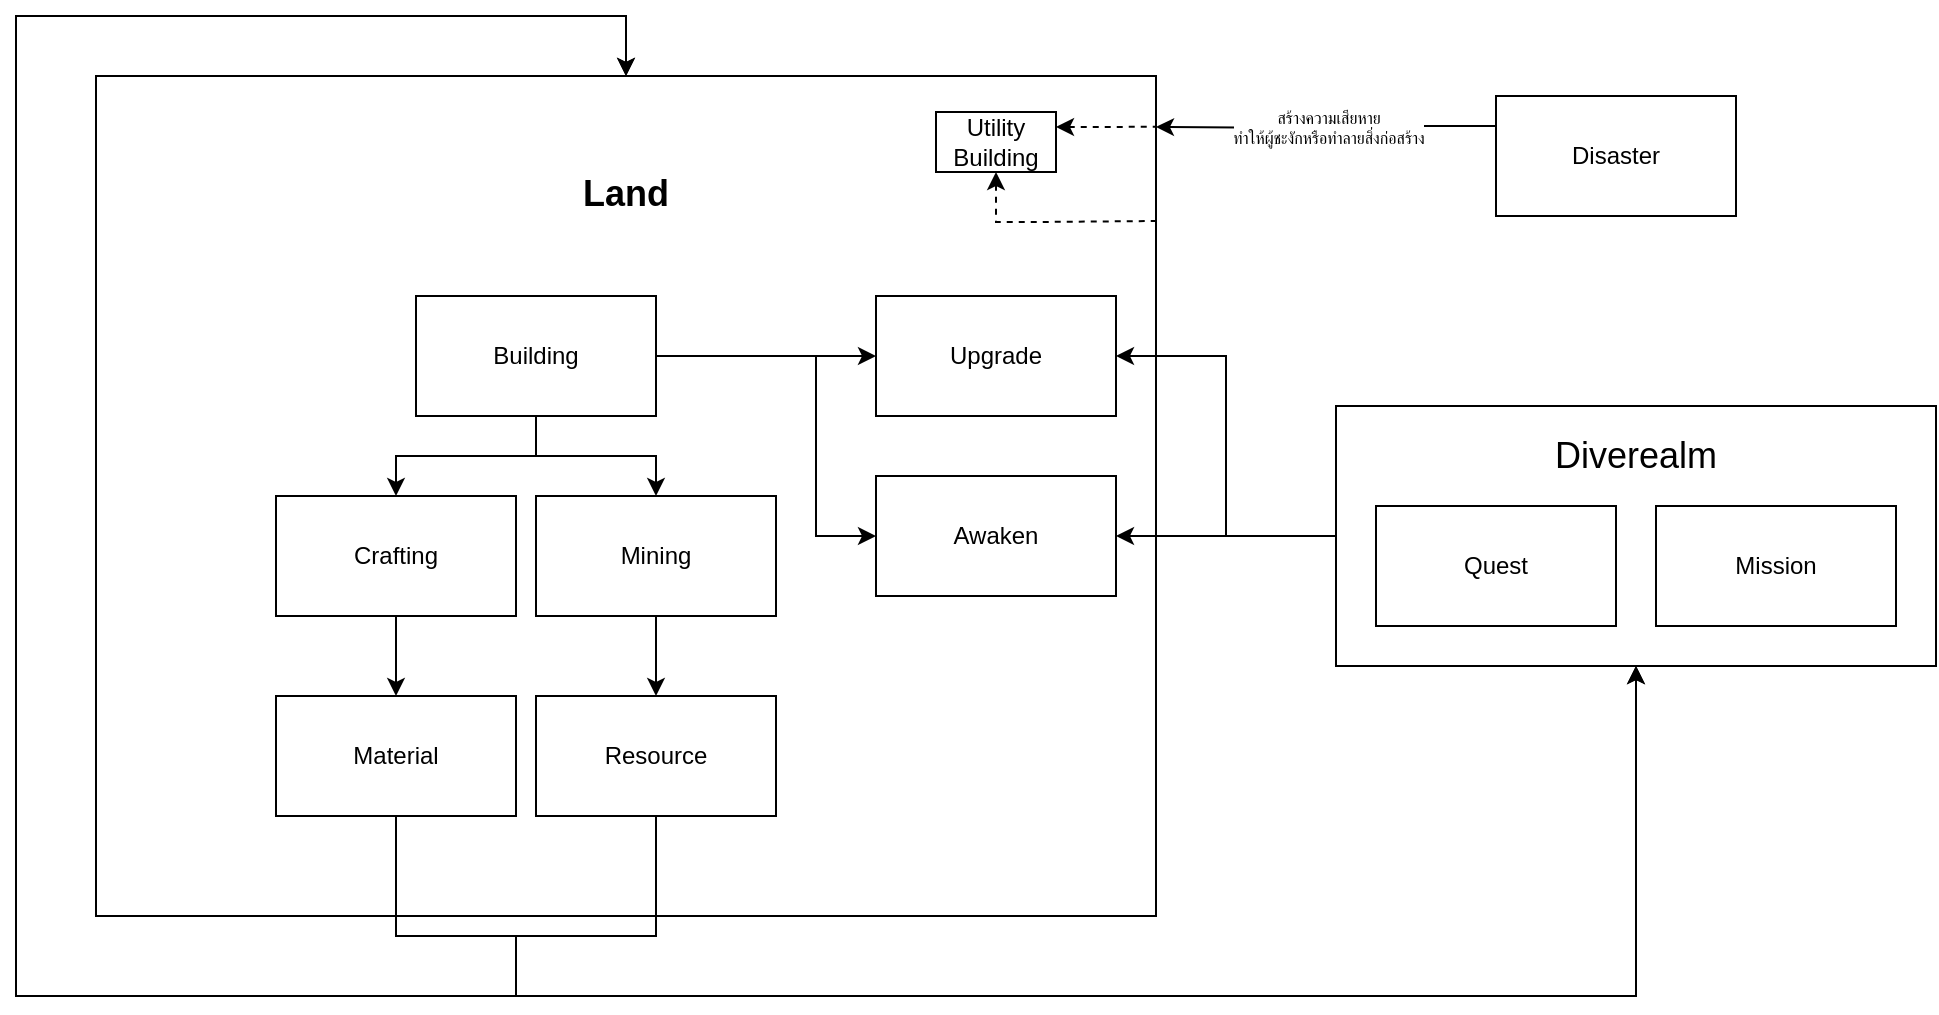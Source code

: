 <mxfile version="18.0.6" type="github">
  <diagram id="onNYkw1IID_RHmXc_cqv" name="Page-1">
    <mxGraphModel dx="2038" dy="1741" grid="1" gridSize="10" guides="1" tooltips="1" connect="1" arrows="1" fold="1" page="1" pageScale="1" pageWidth="850" pageHeight="1100" math="0" shadow="0">
      <root>
        <mxCell id="0" />
        <mxCell id="1" parent="0" />
        <mxCell id="RNy0sMnRU5ny_nNmQBU7-4" value="&lt;font style=&quot;font-size: 18px;&quot;&gt;&lt;b&gt;Land&lt;/b&gt;&lt;/font&gt;&lt;br&gt;&lt;br&gt;&lt;br&gt;&lt;br&gt;&lt;br&gt;&lt;br&gt;&lt;br&gt;&lt;br&gt;&lt;br&gt;&lt;br&gt;&lt;br&gt;&lt;br&gt;&lt;br&gt;&lt;br&gt;&lt;br&gt;&lt;br&gt;&lt;br&gt;&lt;br&gt;&lt;br&gt;&lt;br&gt;&lt;br&gt;&lt;br&gt;" style="rounded=0;whiteSpace=wrap;html=1;" vertex="1" parent="1">
          <mxGeometry x="20" y="-30" width="530" height="420" as="geometry" />
        </mxCell>
        <mxCell id="RNy0sMnRU5ny_nNmQBU7-14" style="edgeStyle=orthogonalEdgeStyle;rounded=0;orthogonalLoop=1;jettySize=auto;html=1;exitX=0.5;exitY=1;exitDx=0;exitDy=0;fontSize=18;" edge="1" parent="1" source="RNy0sMnRU5ny_nNmQBU7-1" target="RNy0sMnRU5ny_nNmQBU7-6">
          <mxGeometry relative="1" as="geometry" />
        </mxCell>
        <mxCell id="RNy0sMnRU5ny_nNmQBU7-1" value="Crafting" style="rounded=0;whiteSpace=wrap;html=1;" vertex="1" parent="1">
          <mxGeometry x="110" y="180" width="120" height="60" as="geometry" />
        </mxCell>
        <mxCell id="RNy0sMnRU5ny_nNmQBU7-15" style="edgeStyle=orthogonalEdgeStyle;rounded=0;orthogonalLoop=1;jettySize=auto;html=1;exitX=0.5;exitY=1;exitDx=0;exitDy=0;fontSize=18;" edge="1" parent="1" source="RNy0sMnRU5ny_nNmQBU7-2" target="RNy0sMnRU5ny_nNmQBU7-5">
          <mxGeometry relative="1" as="geometry" />
        </mxCell>
        <mxCell id="RNy0sMnRU5ny_nNmQBU7-2" value="Mining" style="rounded=0;whiteSpace=wrap;html=1;" vertex="1" parent="1">
          <mxGeometry x="240" y="180" width="120" height="60" as="geometry" />
        </mxCell>
        <mxCell id="RNy0sMnRU5ny_nNmQBU7-12" style="edgeStyle=orthogonalEdgeStyle;rounded=0;orthogonalLoop=1;jettySize=auto;html=1;exitX=0.5;exitY=1;exitDx=0;exitDy=0;fontSize=18;" edge="1" parent="1" source="RNy0sMnRU5ny_nNmQBU7-3" target="RNy0sMnRU5ny_nNmQBU7-1">
          <mxGeometry relative="1" as="geometry" />
        </mxCell>
        <mxCell id="RNy0sMnRU5ny_nNmQBU7-13" style="edgeStyle=orthogonalEdgeStyle;rounded=0;orthogonalLoop=1;jettySize=auto;html=1;exitX=0.5;exitY=1;exitDx=0;exitDy=0;fontSize=18;" edge="1" parent="1" source="RNy0sMnRU5ny_nNmQBU7-3" target="RNy0sMnRU5ny_nNmQBU7-2">
          <mxGeometry relative="1" as="geometry" />
        </mxCell>
        <mxCell id="RNy0sMnRU5ny_nNmQBU7-26" style="edgeStyle=orthogonalEdgeStyle;rounded=0;orthogonalLoop=1;jettySize=auto;html=1;exitX=1;exitY=0.5;exitDx=0;exitDy=0;fontSize=8;startArrow=none;startFill=0;endArrow=classic;endFill=1;" edge="1" parent="1" source="RNy0sMnRU5ny_nNmQBU7-3" target="RNy0sMnRU5ny_nNmQBU7-25">
          <mxGeometry relative="1" as="geometry" />
        </mxCell>
        <mxCell id="RNy0sMnRU5ny_nNmQBU7-29" style="edgeStyle=orthogonalEdgeStyle;rounded=0;orthogonalLoop=1;jettySize=auto;html=1;exitX=1;exitY=0.5;exitDx=0;exitDy=0;entryX=0;entryY=0.5;entryDx=0;entryDy=0;fontSize=8;startArrow=none;startFill=0;endArrow=classic;endFill=1;" edge="1" parent="1" source="RNy0sMnRU5ny_nNmQBU7-3" target="RNy0sMnRU5ny_nNmQBU7-28">
          <mxGeometry relative="1" as="geometry">
            <Array as="points">
              <mxPoint x="380" y="110" />
              <mxPoint x="380" y="200" />
            </Array>
          </mxGeometry>
        </mxCell>
        <mxCell id="RNy0sMnRU5ny_nNmQBU7-3" value="Building" style="rounded=0;whiteSpace=wrap;html=1;" vertex="1" parent="1">
          <mxGeometry x="180" y="80" width="120" height="60" as="geometry" />
        </mxCell>
        <mxCell id="RNy0sMnRU5ny_nNmQBU7-22" style="edgeStyle=orthogonalEdgeStyle;rounded=0;orthogonalLoop=1;jettySize=auto;html=1;exitX=0.5;exitY=1;exitDx=0;exitDy=0;entryX=0.5;entryY=0;entryDx=0;entryDy=0;fontSize=8;startArrow=none;startFill=0;endArrow=classic;endFill=1;" edge="1" parent="1" source="RNy0sMnRU5ny_nNmQBU7-5" target="RNy0sMnRU5ny_nNmQBU7-4">
          <mxGeometry relative="1" as="geometry">
            <Array as="points">
              <mxPoint x="300" y="400" />
              <mxPoint x="230" y="400" />
              <mxPoint x="230" y="430" />
              <mxPoint x="-20" y="430" />
              <mxPoint x="-20" y="-60" />
              <mxPoint x="285" y="-60" />
            </Array>
          </mxGeometry>
        </mxCell>
        <mxCell id="RNy0sMnRU5ny_nNmQBU7-23" style="edgeStyle=orthogonalEdgeStyle;rounded=0;orthogonalLoop=1;jettySize=auto;html=1;exitX=0.5;exitY=1;exitDx=0;exitDy=0;entryX=0.5;entryY=1;entryDx=0;entryDy=0;fontSize=8;startArrow=none;startFill=0;endArrow=classic;endFill=1;" edge="1" parent="1" source="RNy0sMnRU5ny_nNmQBU7-5" target="RNy0sMnRU5ny_nNmQBU7-9">
          <mxGeometry relative="1" as="geometry">
            <Array as="points">
              <mxPoint x="300" y="400" />
              <mxPoint x="230" y="400" />
              <mxPoint x="230" y="430" />
              <mxPoint x="790" y="430" />
            </Array>
          </mxGeometry>
        </mxCell>
        <mxCell id="RNy0sMnRU5ny_nNmQBU7-5" value="Resource" style="rounded=0;whiteSpace=wrap;html=1;" vertex="1" parent="1">
          <mxGeometry x="240" y="280" width="120" height="60" as="geometry" />
        </mxCell>
        <mxCell id="RNy0sMnRU5ny_nNmQBU7-21" style="edgeStyle=orthogonalEdgeStyle;rounded=0;orthogonalLoop=1;jettySize=auto;html=1;exitX=0.5;exitY=1;exitDx=0;exitDy=0;entryX=0.5;entryY=0;entryDx=0;entryDy=0;fontSize=8;startArrow=none;startFill=0;endArrow=classic;endFill=1;" edge="1" parent="1" source="RNy0sMnRU5ny_nNmQBU7-6" target="RNy0sMnRU5ny_nNmQBU7-4">
          <mxGeometry relative="1" as="geometry">
            <Array as="points">
              <mxPoint x="170" y="400" />
              <mxPoint x="230" y="400" />
              <mxPoint x="230" y="430" />
              <mxPoint x="-20" y="430" />
              <mxPoint x="-20" y="-60" />
              <mxPoint x="285" y="-60" />
            </Array>
          </mxGeometry>
        </mxCell>
        <mxCell id="RNy0sMnRU5ny_nNmQBU7-24" style="edgeStyle=orthogonalEdgeStyle;rounded=0;orthogonalLoop=1;jettySize=auto;html=1;exitX=0.5;exitY=1;exitDx=0;exitDy=0;entryX=0.5;entryY=1;entryDx=0;entryDy=0;fontSize=8;startArrow=none;startFill=0;endArrow=classic;endFill=1;" edge="1" parent="1" source="RNy0sMnRU5ny_nNmQBU7-6" target="RNy0sMnRU5ny_nNmQBU7-9">
          <mxGeometry relative="1" as="geometry">
            <Array as="points">
              <mxPoint x="170" y="400" />
              <mxPoint x="230" y="400" />
              <mxPoint x="230" y="430" />
              <mxPoint x="790" y="430" />
            </Array>
          </mxGeometry>
        </mxCell>
        <mxCell id="RNy0sMnRU5ny_nNmQBU7-6" value="Material" style="rounded=0;whiteSpace=wrap;html=1;" vertex="1" parent="1">
          <mxGeometry x="110" y="280" width="120" height="60" as="geometry" />
        </mxCell>
        <mxCell id="RNy0sMnRU5ny_nNmQBU7-16" value="&lt;span style=&quot;font-size: 8px;&quot;&gt;สร้างความเสียหาย&lt;br style=&quot;font-size: 8px;&quot;&gt;ทำให้ผู้ชะงักหรือทำลายสิ่งก่อสร้าง&lt;br style=&quot;font-size: 8px;&quot;&gt;&lt;/span&gt;" style="edgeStyle=orthogonalEdgeStyle;rounded=0;orthogonalLoop=1;jettySize=auto;html=1;exitX=0;exitY=0.25;exitDx=0;exitDy=0;entryX=1;entryY=0.75;entryDx=0;entryDy=0;fontSize=8;" edge="1" parent="1" source="RNy0sMnRU5ny_nNmQBU7-7">
          <mxGeometry relative="1" as="geometry">
            <mxPoint x="550" y="-4.5" as="targetPoint" />
          </mxGeometry>
        </mxCell>
        <mxCell id="RNy0sMnRU5ny_nNmQBU7-7" value="Disaster" style="rounded=0;whiteSpace=wrap;html=1;" vertex="1" parent="1">
          <mxGeometry x="720" y="-20" width="120" height="60" as="geometry" />
        </mxCell>
        <mxCell id="RNy0sMnRU5ny_nNmQBU7-31" style="edgeStyle=orthogonalEdgeStyle;rounded=0;orthogonalLoop=1;jettySize=auto;html=1;exitX=0;exitY=0.5;exitDx=0;exitDy=0;fontSize=8;startArrow=none;startFill=0;endArrow=classic;endFill=1;" edge="1" parent="1" source="RNy0sMnRU5ny_nNmQBU7-9" target="RNy0sMnRU5ny_nNmQBU7-28">
          <mxGeometry relative="1" as="geometry" />
        </mxCell>
        <mxCell id="RNy0sMnRU5ny_nNmQBU7-32" style="edgeStyle=orthogonalEdgeStyle;rounded=0;orthogonalLoop=1;jettySize=auto;html=1;exitX=0;exitY=0.5;exitDx=0;exitDy=0;entryX=1;entryY=0.5;entryDx=0;entryDy=0;fontSize=8;startArrow=none;startFill=0;endArrow=classic;endFill=1;" edge="1" parent="1" source="RNy0sMnRU5ny_nNmQBU7-9" target="RNy0sMnRU5ny_nNmQBU7-25">
          <mxGeometry relative="1" as="geometry" />
        </mxCell>
        <mxCell id="RNy0sMnRU5ny_nNmQBU7-9" value="" style="rounded=0;whiteSpace=wrap;html=1;" vertex="1" parent="1">
          <mxGeometry x="640" y="135" width="300" height="130" as="geometry" />
        </mxCell>
        <mxCell id="RNy0sMnRU5ny_nNmQBU7-8" value="Quest" style="rounded=0;whiteSpace=wrap;html=1;" vertex="1" parent="1">
          <mxGeometry x="660" y="185" width="120" height="60" as="geometry" />
        </mxCell>
        <mxCell id="RNy0sMnRU5ny_nNmQBU7-10" value="Mission" style="rounded=0;whiteSpace=wrap;html=1;" vertex="1" parent="1">
          <mxGeometry x="800" y="185" width="120" height="60" as="geometry" />
        </mxCell>
        <mxCell id="RNy0sMnRU5ny_nNmQBU7-11" value="&lt;font style=&quot;font-size: 18px;&quot;&gt;Diverealm&lt;/font&gt;" style="text;html=1;strokeColor=none;fillColor=none;align=center;verticalAlign=middle;whiteSpace=wrap;rounded=0;" vertex="1" parent="1">
          <mxGeometry x="760" y="145" width="60" height="30" as="geometry" />
        </mxCell>
        <mxCell id="RNy0sMnRU5ny_nNmQBU7-19" style="edgeStyle=orthogonalEdgeStyle;rounded=0;orthogonalLoop=1;jettySize=auto;html=1;exitX=1;exitY=0.25;exitDx=0;exitDy=0;entryX=1;entryY=0.128;entryDx=0;entryDy=0;entryPerimeter=0;fontSize=8;startArrow=classic;startFill=1;endArrow=none;endFill=0;dashed=1;" edge="1" parent="1" source="RNy0sMnRU5ny_nNmQBU7-18">
          <mxGeometry relative="1" as="geometry">
            <mxPoint x="550" y="-4.64" as="targetPoint" />
          </mxGeometry>
        </mxCell>
        <mxCell id="RNy0sMnRU5ny_nNmQBU7-20" style="edgeStyle=orthogonalEdgeStyle;rounded=0;orthogonalLoop=1;jettySize=auto;html=1;exitX=0.5;exitY=1;exitDx=0;exitDy=0;entryX=1;entryY=0.25;entryDx=0;entryDy=0;dashed=1;fontSize=8;startArrow=classic;startFill=1;endArrow=none;endFill=0;" edge="1" parent="1" source="RNy0sMnRU5ny_nNmQBU7-18">
          <mxGeometry relative="1" as="geometry">
            <mxPoint x="550" y="42.5" as="targetPoint" />
            <Array as="points">
              <mxPoint x="470" y="43" />
              <mxPoint x="490" y="43" />
            </Array>
          </mxGeometry>
        </mxCell>
        <mxCell id="RNy0sMnRU5ny_nNmQBU7-18" value="Utility&lt;br&gt;Building" style="rounded=0;whiteSpace=wrap;html=1;" vertex="1" parent="1">
          <mxGeometry x="440" y="-12" width="60" height="30" as="geometry" />
        </mxCell>
        <mxCell id="RNy0sMnRU5ny_nNmQBU7-25" value="Upgrade" style="rounded=0;whiteSpace=wrap;html=1;" vertex="1" parent="1">
          <mxGeometry x="410" y="80" width="120" height="60" as="geometry" />
        </mxCell>
        <mxCell id="RNy0sMnRU5ny_nNmQBU7-28" value="Awaken" style="rounded=0;whiteSpace=wrap;html=1;" vertex="1" parent="1">
          <mxGeometry x="410" y="170" width="120" height="60" as="geometry" />
        </mxCell>
      </root>
    </mxGraphModel>
  </diagram>
</mxfile>
